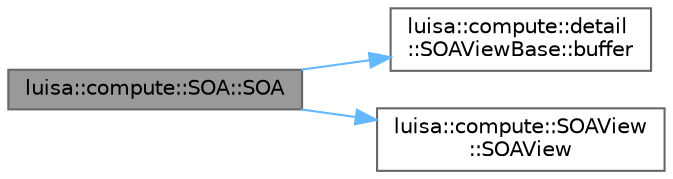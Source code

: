 digraph "luisa::compute::SOA::SOA"
{
 // LATEX_PDF_SIZE
  bgcolor="transparent";
  edge [fontname=Helvetica,fontsize=10,labelfontname=Helvetica,labelfontsize=10];
  node [fontname=Helvetica,fontsize=10,shape=box,height=0.2,width=0.4];
  rankdir="LR";
  Node1 [id="Node000001",label="luisa::compute::SOA::SOA",height=0.2,width=0.4,color="gray40", fillcolor="grey60", style="filled", fontcolor="black",tooltip=" "];
  Node1 -> Node2 [id="edge1_Node000001_Node000002",color="steelblue1",style="solid",tooltip=" "];
  Node2 [id="Node000002",label="luisa::compute::detail\l::SOAViewBase::buffer",height=0.2,width=0.4,color="grey40", fillcolor="white", style="filled",URL="$classluisa_1_1compute_1_1detail_1_1_s_o_a_view_base.html#a798333026c67708b489b294996fb70a4",tooltip=" "];
  Node1 -> Node3 [id="edge2_Node000001_Node000003",color="steelblue1",style="solid",tooltip=" "];
  Node3 [id="Node000003",label="luisa::compute::SOAView\l::SOAView",height=0.2,width=0.4,color="grey40", fillcolor="white", style="filled",URL="$classluisa_1_1compute_1_1_s_o_a_view.html#a1b6a2f2675c8dac2e6c751e91a5358c9",tooltip=" "];
}
